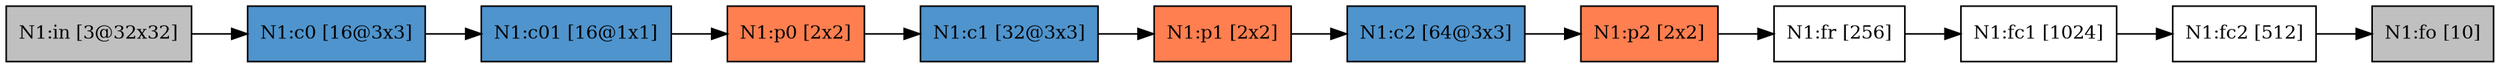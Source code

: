 digraph N1 {
rankdir=LR;
in [label="N1:in [3@32x32]",style=filled,fontsize=12, fillcolor=gray,shape=box]
c0 [label="N1:c0 [16@3x3]",style=filled,fontsize=12, fillcolor=steelblue3,shape=box]
c01 [label="N1:c01 [16@1x1]",style=filled,fontsize=12, fillcolor=steelblue3,shape=box]
p0 [label="N1:p0 [2x2]",style=filled,fontsize=12, fillcolor=coral,shape=box]
c1 [label="N1:c1 [32@3x3]",style=filled,fontsize=12, fillcolor=steelblue3,shape=box]
p1 [label="N1:p1 [2x2]",style=filled,fontsize=12, fillcolor=coral,shape=box]
c2 [label="N1:c2 [64@3x3]",style=filled,fontsize=12, fillcolor=steelblue3,shape=box]
p2 [label="N1:p2 [2x2]",style=filled,fontsize=12, fillcolor=coral,shape=box]
fc1 [label="N1:fc1 [1024]",style=filled,fontsize=12, fillcolor=White,shape=box]
fc2 [label="N1:fc2 [512]",style=filled,fontsize=12, fillcolor=White,shape=box]
fo [label="N1:fo [10]",style=filled,fontsize=12, fillcolor=Gray,shape=box]
fr [label="N1:fr [256]",style=filled,fontsize=12, fillcolor=White,shape=box]
in->c0
c0->c01
c01->p0
p0->c1
c1->p1
p1->c2
c2->p2
p2->fr
fc1->fc2
fc2->fo
fr->fc1
}
